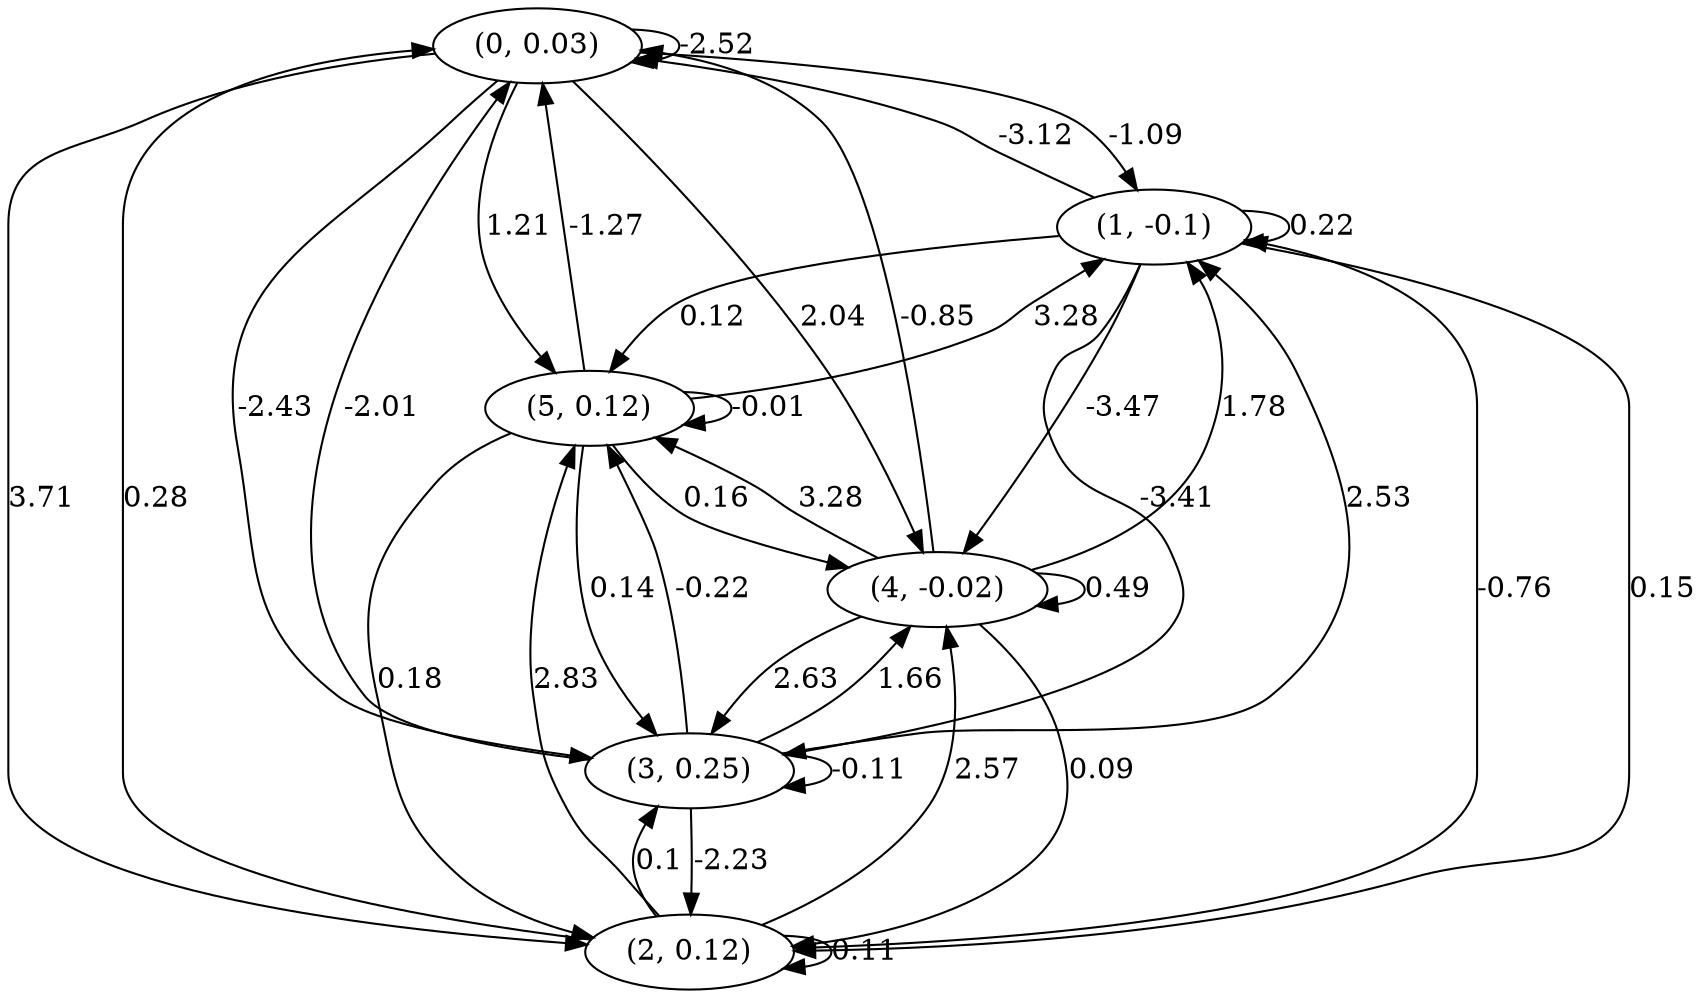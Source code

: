 digraph {
    0 [ label = "(0, 0.03)" ]
    1 [ label = "(1, -0.1)" ]
    2 [ label = "(2, 0.12)" ]
    3 [ label = "(3, 0.25)" ]
    4 [ label = "(4, -0.02)" ]
    5 [ label = "(5, 0.12)" ]
    0 -> 0 [ label = "-2.52" ]
    1 -> 1 [ label = "0.22" ]
    2 -> 2 [ label = "0.11" ]
    3 -> 3 [ label = "-0.11" ]
    4 -> 4 [ label = "0.49" ]
    5 -> 5 [ label = "-0.01" ]
    1 -> 0 [ label = "-3.12" ]
    2 -> 0 [ label = "0.28" ]
    3 -> 0 [ label = "-2.01" ]
    4 -> 0 [ label = "-0.85" ]
    5 -> 0 [ label = "-1.27" ]
    0 -> 1 [ label = "-1.09" ]
    2 -> 1 [ label = "-0.76" ]
    3 -> 1 [ label = "2.53" ]
    4 -> 1 [ label = "1.78" ]
    5 -> 1 [ label = "3.28" ]
    0 -> 2 [ label = "3.71" ]
    1 -> 2 [ label = "0.15" ]
    3 -> 2 [ label = "-2.23" ]
    4 -> 2 [ label = "0.09" ]
    5 -> 2 [ label = "0.18" ]
    0 -> 3 [ label = "-2.43" ]
    1 -> 3 [ label = "-3.41" ]
    2 -> 3 [ label = "0.1" ]
    4 -> 3 [ label = "2.63" ]
    5 -> 3 [ label = "0.14" ]
    0 -> 4 [ label = "2.04" ]
    1 -> 4 [ label = "-3.47" ]
    2 -> 4 [ label = "2.57" ]
    3 -> 4 [ label = "1.66" ]
    5 -> 4 [ label = "0.16" ]
    0 -> 5 [ label = "1.21" ]
    1 -> 5 [ label = "0.12" ]
    2 -> 5 [ label = "2.83" ]
    3 -> 5 [ label = "-0.22" ]
    4 -> 5 [ label = "3.28" ]
}

